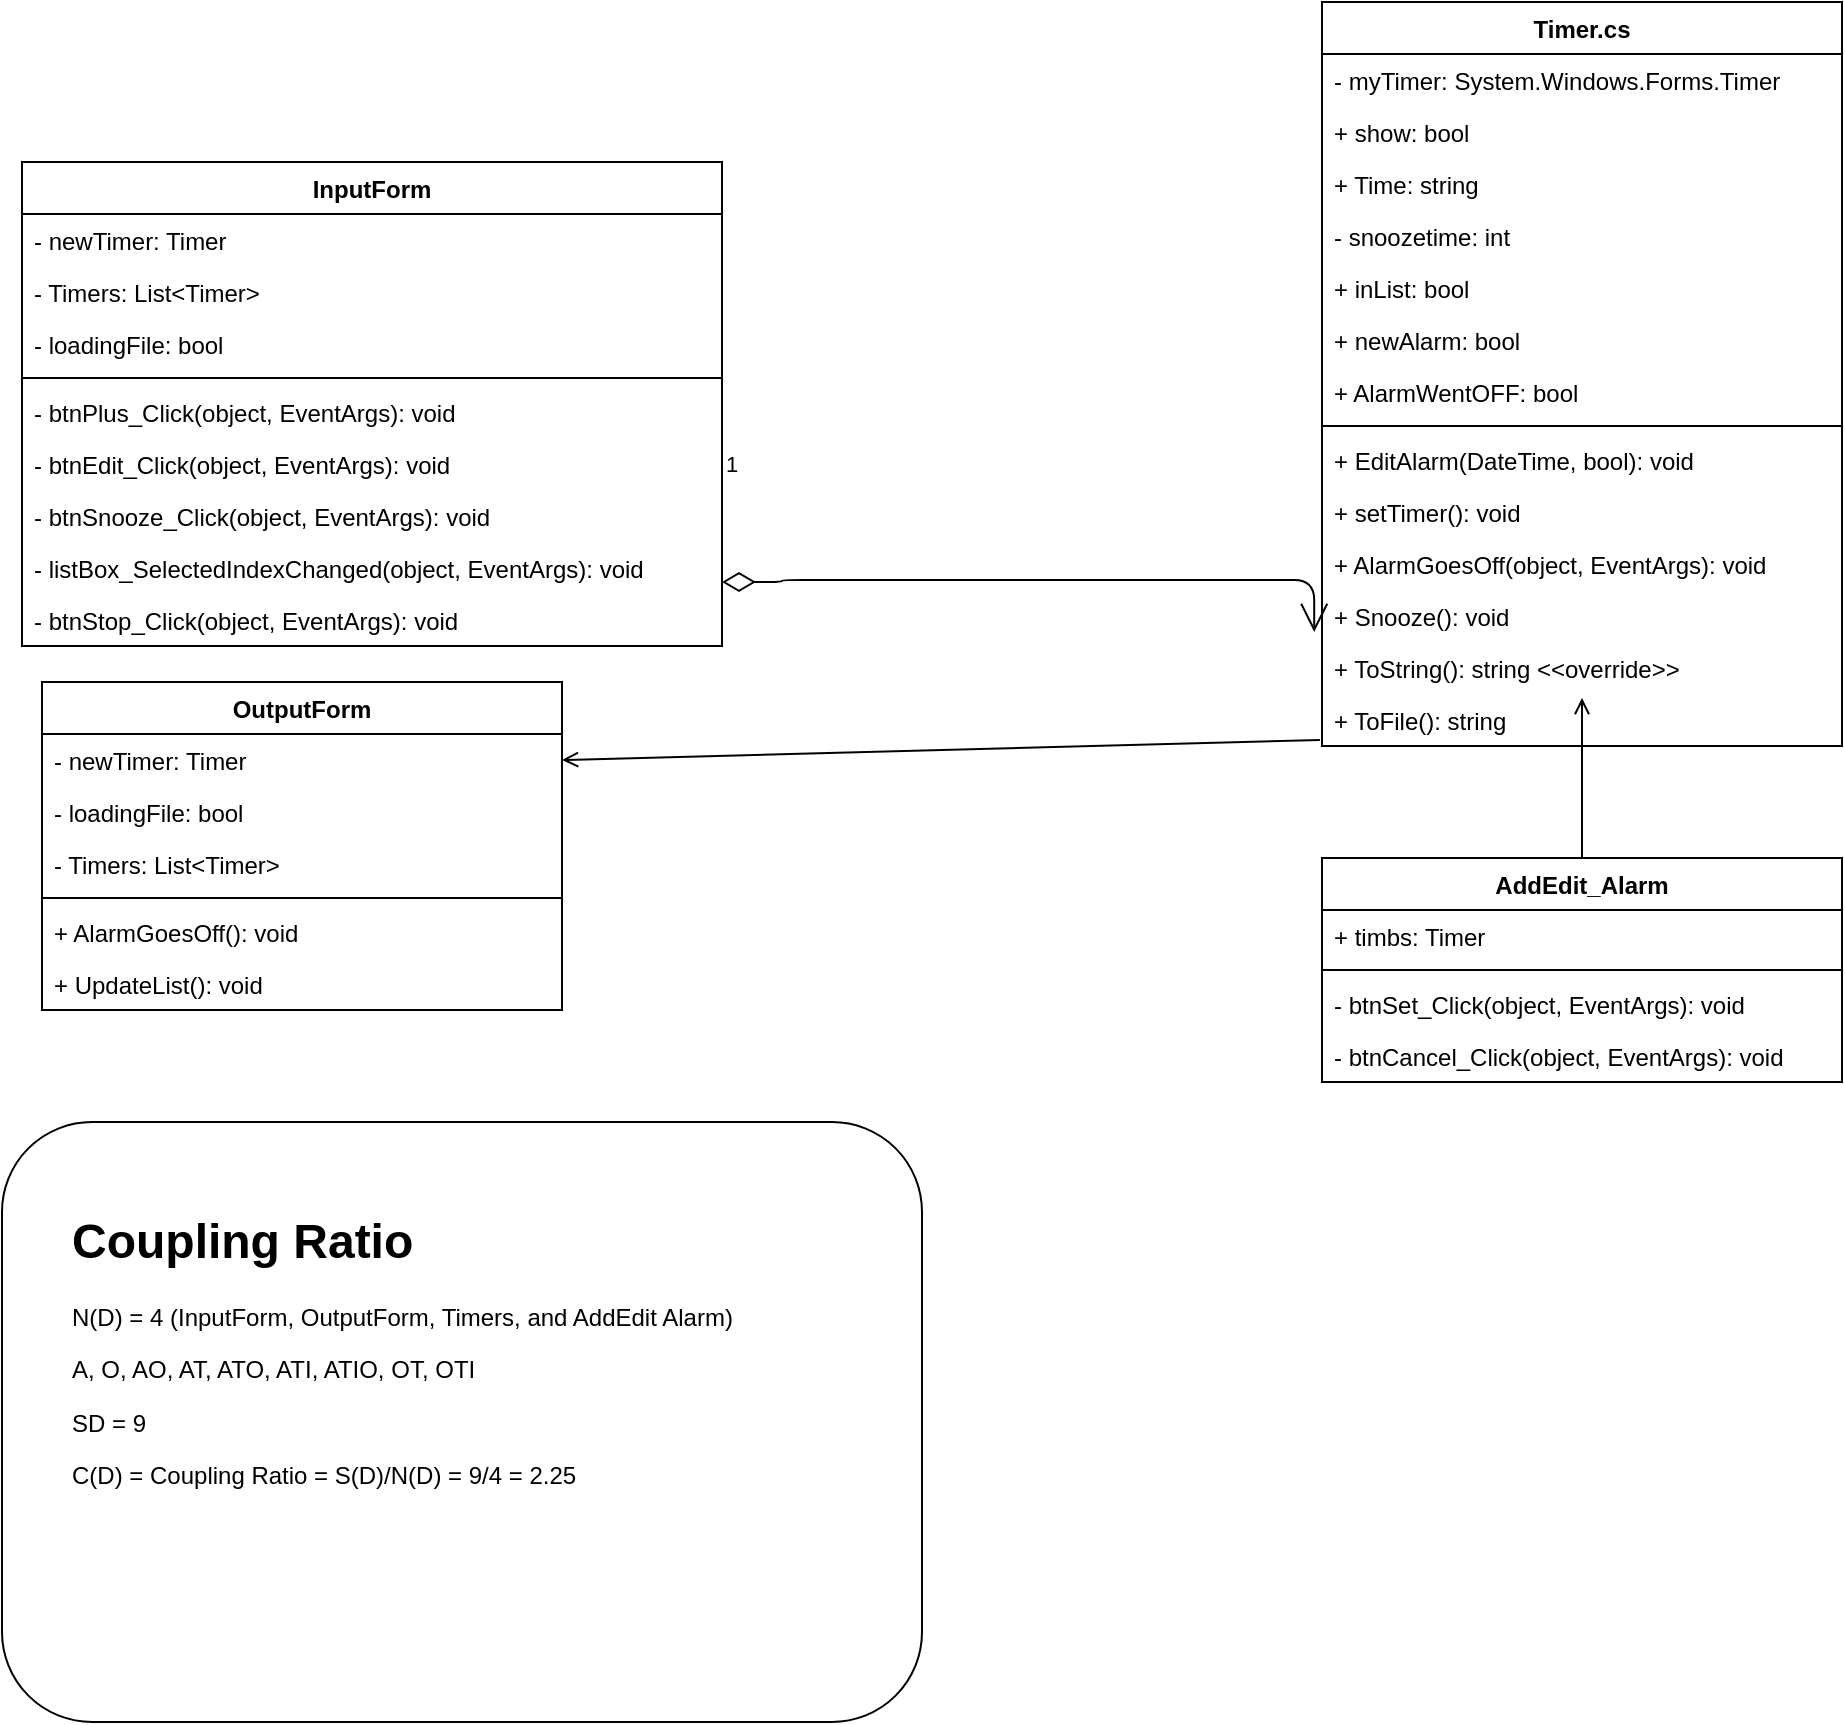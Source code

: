<mxfile version="14.4.3" type="github" pages="2">
  <diagram id="q7pmUytelCXqH03sVGLO" name="Alarm501-CD-P1">
    <mxGraphModel dx="1422" dy="762" grid="1" gridSize="10" guides="1" tooltips="1" connect="1" arrows="1" fold="1" page="1" pageScale="1" pageWidth="850" pageHeight="1100" math="0" shadow="0">
      <root>
        <mxCell id="0" />
        <mxCell id="1" parent="0" />
        <mxCell id="dnACFB4frC-Y1pfGrbBy-49" value="" style="rounded=1;whiteSpace=wrap;html=1;" parent="1" vertex="1">
          <mxGeometry x="50" y="590" width="460" height="300" as="geometry" />
        </mxCell>
        <mxCell id="dnACFB4frC-Y1pfGrbBy-48" value="&lt;p style=&quot;line-height: 60%&quot;&gt;&lt;/p&gt;&lt;h1&gt;Coupling Ratio&lt;/h1&gt;&lt;p&gt;N(D) = 4 (InputForm, OutputForm, Timers, and AddEdit Alarm)&lt;/p&gt;&lt;p&gt;A, O, AO, AT, ATO, ATI, ATIO, OT, OTI&lt;/p&gt;&lt;p&gt;SD = 9&lt;/p&gt;&lt;p&gt;C(D) =&amp;nbsp;&lt;span&gt;Coupling Ratio = S(D)/N(D) = 9/4 = 2.25&lt;/span&gt;&lt;/p&gt;&lt;br&gt;&lt;p&gt;&lt;/p&gt;" style="text;html=1;strokeColor=none;fillColor=none;spacing=5;spacingTop=-20;whiteSpace=wrap;overflow=hidden;rounded=0;" parent="1" vertex="1">
          <mxGeometry x="80" y="630" width="410" height="240" as="geometry" />
        </mxCell>
        <mxCell id="7ZqNy2PUu_foSOqfSfQ1-40" value="InputForm" style="swimlane;fontStyle=1;align=center;verticalAlign=top;childLayout=stackLayout;horizontal=1;startSize=26;horizontalStack=0;resizeParent=1;resizeParentMax=0;resizeLast=0;collapsible=1;marginBottom=0;" parent="1" vertex="1">
          <mxGeometry x="60" y="110" width="350" height="242" as="geometry" />
        </mxCell>
        <mxCell id="7ZqNy2PUu_foSOqfSfQ1-41" value="- newTimer: Timer" style="text;strokeColor=none;fillColor=none;align=left;verticalAlign=top;spacingLeft=4;spacingRight=4;overflow=hidden;rotatable=0;points=[[0,0.5],[1,0.5]];portConstraint=eastwest;" parent="7ZqNy2PUu_foSOqfSfQ1-40" vertex="1">
          <mxGeometry y="26" width="350" height="26" as="geometry" />
        </mxCell>
        <mxCell id="7ZqNy2PUu_foSOqfSfQ1-42" value="- Timers: List&lt;Timer&gt;" style="text;strokeColor=none;fillColor=none;align=left;verticalAlign=top;spacingLeft=4;spacingRight=4;overflow=hidden;rotatable=0;points=[[0,0.5],[1,0.5]];portConstraint=eastwest;" parent="7ZqNy2PUu_foSOqfSfQ1-40" vertex="1">
          <mxGeometry y="52" width="350" height="26" as="geometry" />
        </mxCell>
        <mxCell id="7ZqNy2PUu_foSOqfSfQ1-43" value="- loadingFile: bool" style="text;strokeColor=none;fillColor=none;align=left;verticalAlign=top;spacingLeft=4;spacingRight=4;overflow=hidden;rotatable=0;points=[[0,0.5],[1,0.5]];portConstraint=eastwest;" parent="7ZqNy2PUu_foSOqfSfQ1-40" vertex="1">
          <mxGeometry y="78" width="350" height="26" as="geometry" />
        </mxCell>
        <mxCell id="7ZqNy2PUu_foSOqfSfQ1-44" value="" style="line;strokeWidth=1;fillColor=none;align=left;verticalAlign=middle;spacingTop=-1;spacingLeft=3;spacingRight=3;rotatable=0;labelPosition=right;points=[];portConstraint=eastwest;" parent="7ZqNy2PUu_foSOqfSfQ1-40" vertex="1">
          <mxGeometry y="104" width="350" height="8" as="geometry" />
        </mxCell>
        <mxCell id="-EMG81t2kzRtzUuiht2H-1" value="- btnPlus_Click(object, EventArgs): void" style="text;strokeColor=none;fillColor=none;align=left;verticalAlign=top;spacingLeft=4;spacingRight=4;overflow=hidden;rotatable=0;points=[[0,0.5],[1,0.5]];portConstraint=eastwest;" vertex="1" parent="7ZqNy2PUu_foSOqfSfQ1-40">
          <mxGeometry y="112" width="350" height="26" as="geometry" />
        </mxCell>
        <mxCell id="-EMG81t2kzRtzUuiht2H-2" value="- btnEdit_Click(object, EventArgs): void" style="text;strokeColor=none;fillColor=none;align=left;verticalAlign=top;spacingLeft=4;spacingRight=4;overflow=hidden;rotatable=0;points=[[0,0.5],[1,0.5]];portConstraint=eastwest;" vertex="1" parent="7ZqNy2PUu_foSOqfSfQ1-40">
          <mxGeometry y="138" width="350" height="26" as="geometry" />
        </mxCell>
        <mxCell id="-EMG81t2kzRtzUuiht2H-3" value="- btnSnooze_Click(object, EventArgs): void" style="text;strokeColor=none;fillColor=none;align=left;verticalAlign=top;spacingLeft=4;spacingRight=4;overflow=hidden;rotatable=0;points=[[0,0.5],[1,0.5]];portConstraint=eastwest;" vertex="1" parent="7ZqNy2PUu_foSOqfSfQ1-40">
          <mxGeometry y="164" width="350" height="26" as="geometry" />
        </mxCell>
        <mxCell id="-EMG81t2kzRtzUuiht2H-5" value="- listBox_SelectedIndexChanged(object, EventArgs): void" style="text;strokeColor=none;fillColor=none;align=left;verticalAlign=top;spacingLeft=4;spacingRight=4;overflow=hidden;rotatable=0;points=[[0,0.5],[1,0.5]];portConstraint=eastwest;" vertex="1" parent="7ZqNy2PUu_foSOqfSfQ1-40">
          <mxGeometry y="190" width="350" height="26" as="geometry" />
        </mxCell>
        <mxCell id="-EMG81t2kzRtzUuiht2H-4" value="- btnStop_Click(object, EventArgs): void" style="text;strokeColor=none;fillColor=none;align=left;verticalAlign=top;spacingLeft=4;spacingRight=4;overflow=hidden;rotatable=0;points=[[0,0.5],[1,0.5]];portConstraint=eastwest;" vertex="1" parent="7ZqNy2PUu_foSOqfSfQ1-40">
          <mxGeometry y="216" width="350" height="26" as="geometry" />
        </mxCell>
        <mxCell id="7ZqNy2PUu_foSOqfSfQ1-50" value="OutputForm" style="swimlane;fontStyle=1;align=center;verticalAlign=top;childLayout=stackLayout;horizontal=1;startSize=26;horizontalStack=0;resizeParent=1;resizeParentMax=0;resizeLast=0;collapsible=1;marginBottom=0;" parent="1" vertex="1">
          <mxGeometry x="70" y="370" width="260" height="164" as="geometry" />
        </mxCell>
        <mxCell id="7ZqNy2PUu_foSOqfSfQ1-51" value="- newTimer: Timer" style="text;strokeColor=none;fillColor=none;align=left;verticalAlign=top;spacingLeft=4;spacingRight=4;overflow=hidden;rotatable=0;points=[[0,0.5],[1,0.5]];portConstraint=eastwest;" parent="7ZqNy2PUu_foSOqfSfQ1-50" vertex="1">
          <mxGeometry y="26" width="260" height="26" as="geometry" />
        </mxCell>
        <mxCell id="7ZqNy2PUu_foSOqfSfQ1-52" value="- loadingFile: bool" style="text;strokeColor=none;fillColor=none;align=left;verticalAlign=top;spacingLeft=4;spacingRight=4;overflow=hidden;rotatable=0;points=[[0,0.5],[1,0.5]];portConstraint=eastwest;" parent="7ZqNy2PUu_foSOqfSfQ1-50" vertex="1">
          <mxGeometry y="52" width="260" height="26" as="geometry" />
        </mxCell>
        <mxCell id="7ZqNy2PUu_foSOqfSfQ1-53" value="- Timers: List&lt;Timer&gt;" style="text;strokeColor=none;fillColor=none;align=left;verticalAlign=top;spacingLeft=4;spacingRight=4;overflow=hidden;rotatable=0;points=[[0,0.5],[1,0.5]];portConstraint=eastwest;" parent="7ZqNy2PUu_foSOqfSfQ1-50" vertex="1">
          <mxGeometry y="78" width="260" height="26" as="geometry" />
        </mxCell>
        <mxCell id="7ZqNy2PUu_foSOqfSfQ1-54" value="" style="line;strokeWidth=1;fillColor=none;align=left;verticalAlign=middle;spacingTop=-1;spacingLeft=3;spacingRight=3;rotatable=0;labelPosition=right;points=[];portConstraint=eastwest;" parent="7ZqNy2PUu_foSOqfSfQ1-50" vertex="1">
          <mxGeometry y="104" width="260" height="8" as="geometry" />
        </mxCell>
        <mxCell id="7ZqNy2PUu_foSOqfSfQ1-55" value="+ AlarmGoesOff(): void" style="text;strokeColor=none;fillColor=none;align=left;verticalAlign=top;spacingLeft=4;spacingRight=4;overflow=hidden;rotatable=0;points=[[0,0.5],[1,0.5]];portConstraint=eastwest;" parent="7ZqNy2PUu_foSOqfSfQ1-50" vertex="1">
          <mxGeometry y="112" width="260" height="26" as="geometry" />
        </mxCell>
        <mxCell id="7ZqNy2PUu_foSOqfSfQ1-56" value="+ UpdateList(): void" style="text;strokeColor=none;fillColor=none;align=left;verticalAlign=top;spacingLeft=4;spacingRight=4;overflow=hidden;rotatable=0;points=[[0,0.5],[1,0.5]];portConstraint=eastwest;" parent="7ZqNy2PUu_foSOqfSfQ1-50" vertex="1">
          <mxGeometry y="138" width="260" height="26" as="geometry" />
        </mxCell>
        <mxCell id="7ZqNy2PUu_foSOqfSfQ1-57" value="Timer.cs" style="swimlane;fontStyle=1;align=center;verticalAlign=top;childLayout=stackLayout;horizontal=1;startSize=26;horizontalStack=0;resizeParent=1;resizeParentMax=0;resizeLast=0;collapsible=1;marginBottom=0;" parent="1" vertex="1">
          <mxGeometry x="710" y="30" width="260" height="372" as="geometry" />
        </mxCell>
        <mxCell id="6CIU3F4FORkX96ukh2Mn-1" value="- myTimer: System.Windows.Forms.Timer" style="text;strokeColor=none;fillColor=none;align=left;verticalAlign=top;spacingLeft=4;spacingRight=4;overflow=hidden;rotatable=0;points=[[0,0.5],[1,0.5]];portConstraint=eastwest;" vertex="1" parent="7ZqNy2PUu_foSOqfSfQ1-57">
          <mxGeometry y="26" width="260" height="26" as="geometry" />
        </mxCell>
        <mxCell id="7ZqNy2PUu_foSOqfSfQ1-58" value="+ show: bool" style="text;strokeColor=none;fillColor=none;align=left;verticalAlign=top;spacingLeft=4;spacingRight=4;overflow=hidden;rotatable=0;points=[[0,0.5],[1,0.5]];portConstraint=eastwest;" parent="7ZqNy2PUu_foSOqfSfQ1-57" vertex="1">
          <mxGeometry y="52" width="260" height="26" as="geometry" />
        </mxCell>
        <mxCell id="7ZqNy2PUu_foSOqfSfQ1-59" value="+ Time: string" style="text;strokeColor=none;fillColor=none;align=left;verticalAlign=top;spacingLeft=4;spacingRight=4;overflow=hidden;rotatable=0;points=[[0,0.5],[1,0.5]];portConstraint=eastwest;" parent="7ZqNy2PUu_foSOqfSfQ1-57" vertex="1">
          <mxGeometry y="78" width="260" height="26" as="geometry" />
        </mxCell>
        <mxCell id="7ZqNy2PUu_foSOqfSfQ1-60" value="- snoozetime: int" style="text;strokeColor=none;fillColor=none;align=left;verticalAlign=top;spacingLeft=4;spacingRight=4;overflow=hidden;rotatable=0;points=[[0,0.5],[1,0.5]];portConstraint=eastwest;" parent="7ZqNy2PUu_foSOqfSfQ1-57" vertex="1">
          <mxGeometry y="104" width="260" height="26" as="geometry" />
        </mxCell>
        <mxCell id="7ZqNy2PUu_foSOqfSfQ1-61" value="+ inList: bool" style="text;strokeColor=none;fillColor=none;align=left;verticalAlign=top;spacingLeft=4;spacingRight=4;overflow=hidden;rotatable=0;points=[[0,0.5],[1,0.5]];portConstraint=eastwest;" parent="7ZqNy2PUu_foSOqfSfQ1-57" vertex="1">
          <mxGeometry y="130" width="260" height="26" as="geometry" />
        </mxCell>
        <mxCell id="7ZqNy2PUu_foSOqfSfQ1-62" value="+ newAlarm: bool" style="text;strokeColor=none;fillColor=none;align=left;verticalAlign=top;spacingLeft=4;spacingRight=4;overflow=hidden;rotatable=0;points=[[0,0.5],[1,0.5]];portConstraint=eastwest;" parent="7ZqNy2PUu_foSOqfSfQ1-57" vertex="1">
          <mxGeometry y="156" width="260" height="26" as="geometry" />
        </mxCell>
        <mxCell id="7ZqNy2PUu_foSOqfSfQ1-63" value="+ AlarmWentOFF: bool" style="text;strokeColor=none;fillColor=none;align=left;verticalAlign=top;spacingLeft=4;spacingRight=4;overflow=hidden;rotatable=0;points=[[0,0.5],[1,0.5]];portConstraint=eastwest;" parent="7ZqNy2PUu_foSOqfSfQ1-57" vertex="1">
          <mxGeometry y="182" width="260" height="26" as="geometry" />
        </mxCell>
        <mxCell id="7ZqNy2PUu_foSOqfSfQ1-64" value="" style="line;strokeWidth=1;fillColor=none;align=left;verticalAlign=middle;spacingTop=-1;spacingLeft=3;spacingRight=3;rotatable=0;labelPosition=right;points=[];portConstraint=eastwest;" parent="7ZqNy2PUu_foSOqfSfQ1-57" vertex="1">
          <mxGeometry y="208" width="260" height="8" as="geometry" />
        </mxCell>
        <mxCell id="7ZqNy2PUu_foSOqfSfQ1-65" value="+ EditAlarm(DateTime, bool): void" style="text;strokeColor=none;fillColor=none;align=left;verticalAlign=top;spacingLeft=4;spacingRight=4;overflow=hidden;rotatable=0;points=[[0,0.5],[1,0.5]];portConstraint=eastwest;" parent="7ZqNy2PUu_foSOqfSfQ1-57" vertex="1">
          <mxGeometry y="216" width="260" height="26" as="geometry" />
        </mxCell>
        <mxCell id="7ZqNy2PUu_foSOqfSfQ1-66" value="+ setTimer(): void" style="text;strokeColor=none;fillColor=none;align=left;verticalAlign=top;spacingLeft=4;spacingRight=4;overflow=hidden;rotatable=0;points=[[0,0.5],[1,0.5]];portConstraint=eastwest;" parent="7ZqNy2PUu_foSOqfSfQ1-57" vertex="1">
          <mxGeometry y="242" width="260" height="26" as="geometry" />
        </mxCell>
        <mxCell id="7ZqNy2PUu_foSOqfSfQ1-67" value="+ AlarmGoesOff(object, EventArgs): void" style="text;strokeColor=none;fillColor=none;align=left;verticalAlign=top;spacingLeft=4;spacingRight=4;overflow=hidden;rotatable=0;points=[[0,0.5],[1,0.5]];portConstraint=eastwest;" parent="7ZqNy2PUu_foSOqfSfQ1-57" vertex="1">
          <mxGeometry y="268" width="260" height="26" as="geometry" />
        </mxCell>
        <mxCell id="7ZqNy2PUu_foSOqfSfQ1-68" value="+ Snooze(): void" style="text;strokeColor=none;fillColor=none;align=left;verticalAlign=top;spacingLeft=4;spacingRight=4;overflow=hidden;rotatable=0;points=[[0,0.5],[1,0.5]];portConstraint=eastwest;" parent="7ZqNy2PUu_foSOqfSfQ1-57" vertex="1">
          <mxGeometry y="294" width="260" height="26" as="geometry" />
        </mxCell>
        <mxCell id="7ZqNy2PUu_foSOqfSfQ1-69" value="+ ToString(): string &lt;&lt;override&gt;&gt;" style="text;strokeColor=none;fillColor=none;align=left;verticalAlign=top;spacingLeft=4;spacingRight=4;overflow=hidden;rotatable=0;points=[[0,0.5],[1,0.5]];portConstraint=eastwest;" parent="7ZqNy2PUu_foSOqfSfQ1-57" vertex="1">
          <mxGeometry y="320" width="260" height="26" as="geometry" />
        </mxCell>
        <mxCell id="7ZqNy2PUu_foSOqfSfQ1-70" value="+ ToFile(): string" style="text;strokeColor=none;fillColor=none;align=left;verticalAlign=top;spacingLeft=4;spacingRight=4;overflow=hidden;rotatable=0;points=[[0,0.5],[1,0.5]];portConstraint=eastwest;" parent="7ZqNy2PUu_foSOqfSfQ1-57" vertex="1">
          <mxGeometry y="346" width="260" height="26" as="geometry" />
        </mxCell>
        <mxCell id="7ZqNy2PUu_foSOqfSfQ1-71" value="AddEdit_Alarm" style="swimlane;fontStyle=1;align=center;verticalAlign=top;childLayout=stackLayout;horizontal=1;startSize=26;horizontalStack=0;resizeParent=1;resizeParentMax=0;resizeLast=0;collapsible=1;marginBottom=0;" parent="1" vertex="1">
          <mxGeometry x="710" y="458" width="260" height="112" as="geometry" />
        </mxCell>
        <mxCell id="7ZqNy2PUu_foSOqfSfQ1-72" value="+ timbs: Timer" style="text;strokeColor=none;fillColor=none;align=left;verticalAlign=top;spacingLeft=4;spacingRight=4;overflow=hidden;rotatable=0;points=[[0,0.5],[1,0.5]];portConstraint=eastwest;" parent="7ZqNy2PUu_foSOqfSfQ1-71" vertex="1">
          <mxGeometry y="26" width="260" height="26" as="geometry" />
        </mxCell>
        <mxCell id="7ZqNy2PUu_foSOqfSfQ1-73" value="" style="line;strokeWidth=1;fillColor=none;align=left;verticalAlign=middle;spacingTop=-1;spacingLeft=3;spacingRight=3;rotatable=0;labelPosition=right;points=[];portConstraint=eastwest;" parent="7ZqNy2PUu_foSOqfSfQ1-71" vertex="1">
          <mxGeometry y="52" width="260" height="8" as="geometry" />
        </mxCell>
        <mxCell id="7ZqNy2PUu_foSOqfSfQ1-74" value="- btnSet_Click(object, EventArgs): void" style="text;strokeColor=none;fillColor=none;align=left;verticalAlign=top;spacingLeft=4;spacingRight=4;overflow=hidden;rotatable=0;points=[[0,0.5],[1,0.5]];portConstraint=eastwest;" parent="7ZqNy2PUu_foSOqfSfQ1-71" vertex="1">
          <mxGeometry y="60" width="260" height="26" as="geometry" />
        </mxCell>
        <mxCell id="7ZqNy2PUu_foSOqfSfQ1-75" value="- btnCancel_Click(object, EventArgs): void" style="text;strokeColor=none;fillColor=none;align=left;verticalAlign=top;spacingLeft=4;spacingRight=4;overflow=hidden;rotatable=0;points=[[0,0.5],[1,0.5]];portConstraint=eastwest;" parent="7ZqNy2PUu_foSOqfSfQ1-71" vertex="1">
          <mxGeometry y="86" width="260" height="26" as="geometry" />
        </mxCell>
        <mxCell id="7ZqNy2PUu_foSOqfSfQ1-76" value="&lt;br&gt;" style="html=1;verticalAlign=bottom;endArrow=open;endFill=0;exitX=0.5;exitY=0;exitDx=0;exitDy=0;" parent="1" source="7ZqNy2PUu_foSOqfSfQ1-71" edge="1">
          <mxGeometry x="0.2" y="-10" width="80" relative="1" as="geometry">
            <mxPoint x="1060" y="500" as="sourcePoint" />
            <mxPoint x="840" y="378" as="targetPoint" />
            <mxPoint as="offset" />
          </mxGeometry>
        </mxCell>
        <mxCell id="7ZqNy2PUu_foSOqfSfQ1-77" value="&lt;br&gt;" style="html=1;verticalAlign=bottom;endArrow=none;endFill=0;entryX=-0.004;entryY=0.885;entryDx=0;entryDy=0;entryPerimeter=0;exitX=1;exitY=0.5;exitDx=0;exitDy=0;startArrow=open;startFill=0;" parent="1" source="7ZqNy2PUu_foSOqfSfQ1-51" target="7ZqNy2PUu_foSOqfSfQ1-70" edge="1">
          <mxGeometry x="0.2" y="-10" width="80" relative="1" as="geometry">
            <mxPoint x="490" y="233" as="sourcePoint" />
            <mxPoint x="530" y="150" as="targetPoint" />
            <mxPoint as="offset" />
            <Array as="points" />
          </mxGeometry>
        </mxCell>
        <mxCell id="7ZqNy2PUu_foSOqfSfQ1-78" value="1" style="endArrow=open;html=1;endSize=12;startArrow=diamondThin;startSize=14;startFill=0;edgeStyle=orthogonalEdgeStyle;align=left;verticalAlign=bottom;entryX=-0.015;entryY=0.808;entryDx=0;entryDy=0;entryPerimeter=0;" parent="1" target="7ZqNy2PUu_foSOqfSfQ1-68" edge="1">
          <mxGeometry x="-1" y="50" relative="1" as="geometry">
            <mxPoint x="410" y="320" as="sourcePoint" />
            <mxPoint x="670" y="320" as="targetPoint" />
            <Array as="points">
              <mxPoint x="440" y="320" />
              <mxPoint x="440" y="319" />
            </Array>
            <mxPoint as="offset" />
          </mxGeometry>
        </mxCell>
      </root>
    </mxGraphModel>
  </diagram>
  <diagram id="I2vstWl_AC3JcibqqzYz" name="Alarm501-CD-P2">
    <mxGraphModel dx="2031" dy="1089" grid="1" gridSize="10" guides="1" tooltips="1" connect="1" arrows="1" fold="1" page="1" pageScale="1" pageWidth="850" pageHeight="1100" math="0" shadow="0">
      <root>
        <mxCell id="nox-hN8bmY3Rbv4VR7ri-0" />
        <mxCell id="nox-hN8bmY3Rbv4VR7ri-1" parent="nox-hN8bmY3Rbv4VR7ri-0" />
        <mxCell id="nox-hN8bmY3Rbv4VR7ri-3" value="InputForm" style="swimlane;fontStyle=1;align=center;verticalAlign=top;childLayout=stackLayout;horizontal=1;startSize=26;horizontalStack=0;resizeParent=1;resizeParentMax=0;resizeLast=0;collapsible=1;marginBottom=0;" parent="nox-hN8bmY3Rbv4VR7ri-1" vertex="1">
          <mxGeometry x="140" y="30" width="350" height="190" as="geometry" />
        </mxCell>
        <mxCell id="nox-hN8bmY3Rbv4VR7ri-4" value="-inputs: InputHandler" style="text;strokeColor=none;fillColor=none;align=left;verticalAlign=top;spacingLeft=4;spacingRight=4;overflow=hidden;rotatable=0;points=[[0,0.5],[1,0.5]];portConstraint=eastwest;" parent="nox-hN8bmY3Rbv4VR7ri-3" vertex="1">
          <mxGeometry y="26" width="350" height="26" as="geometry" />
        </mxCell>
        <mxCell id="nox-hN8bmY3Rbv4VR7ri-5" value="" style="line;strokeWidth=1;fillColor=none;align=left;verticalAlign=middle;spacingTop=-1;spacingLeft=3;spacingRight=3;rotatable=0;labelPosition=right;points=[];portConstraint=eastwest;" parent="nox-hN8bmY3Rbv4VR7ri-3" vertex="1">
          <mxGeometry y="52" width="350" height="8" as="geometry" />
        </mxCell>
        <mxCell id="nox-hN8bmY3Rbv4VR7ri-6" value="- btnPlus_Click(object, EventArgs): void" style="text;strokeColor=none;fillColor=none;align=left;verticalAlign=top;spacingLeft=4;spacingRight=4;overflow=hidden;rotatable=0;points=[[0,0.5],[1,0.5]];portConstraint=eastwest;" parent="nox-hN8bmY3Rbv4VR7ri-3" vertex="1">
          <mxGeometry y="60" width="350" height="26" as="geometry" />
        </mxCell>
        <mxCell id="nox-hN8bmY3Rbv4VR7ri-11" value="- btnEdit_Click(object, EventArgs): void" style="text;strokeColor=none;fillColor=none;align=left;verticalAlign=top;spacingLeft=4;spacingRight=4;overflow=hidden;rotatable=0;points=[[0,0.5],[1,0.5]];portConstraint=eastwest;" parent="nox-hN8bmY3Rbv4VR7ri-3" vertex="1">
          <mxGeometry y="86" width="350" height="26" as="geometry" />
        </mxCell>
        <mxCell id="nox-hN8bmY3Rbv4VR7ri-12" value="- btnSnooze_Click(object, EventArgs): void" style="text;strokeColor=none;fillColor=none;align=left;verticalAlign=top;spacingLeft=4;spacingRight=4;overflow=hidden;rotatable=0;points=[[0,0.5],[1,0.5]];portConstraint=eastwest;" parent="nox-hN8bmY3Rbv4VR7ri-3" vertex="1">
          <mxGeometry y="112" width="350" height="26" as="geometry" />
        </mxCell>
        <mxCell id="nox-hN8bmY3Rbv4VR7ri-21" value="- btnStop_Click(object, EventArgs): void" style="text;strokeColor=none;fillColor=none;align=left;verticalAlign=top;spacingLeft=4;spacingRight=4;overflow=hidden;rotatable=0;points=[[0,0.5],[1,0.5]];portConstraint=eastwest;" parent="nox-hN8bmY3Rbv4VR7ri-3" vertex="1">
          <mxGeometry y="138" width="350" height="26" as="geometry" />
        </mxCell>
        <mxCell id="nox-hN8bmY3Rbv4VR7ri-19" value="- listBox_SelectedIndexChanged(object, EventArgs): void" style="text;strokeColor=none;fillColor=none;align=left;verticalAlign=top;spacingLeft=4;spacingRight=4;overflow=hidden;rotatable=0;points=[[0,0.5],[1,0.5]];portConstraint=eastwest;" parent="nox-hN8bmY3Rbv4VR7ri-3" vertex="1">
          <mxGeometry y="164" width="350" height="26" as="geometry" />
        </mxCell>
        <mxCell id="nox-hN8bmY3Rbv4VR7ri-7" value="OutputForm" style="swimlane;fontStyle=1;align=center;verticalAlign=top;childLayout=stackLayout;horizontal=1;startSize=26;horizontalStack=0;resizeParent=1;resizeParentMax=0;resizeLast=0;collapsible=1;marginBottom=0;" parent="nox-hN8bmY3Rbv4VR7ri-1" vertex="1">
          <mxGeometry x="230" y="310" width="260" height="104" as="geometry" />
        </mxCell>
        <mxCell id="q1ldWARwiYwgmRs2-cPs-0" value="+ updateLables(string, string): void" style="text;strokeColor=none;fillColor=none;align=left;verticalAlign=top;spacingLeft=4;spacingRight=4;overflow=hidden;rotatable=0;points=[[0,0.5],[1,0.5]];portConstraint=eastwest;" vertex="1" parent="nox-hN8bmY3Rbv4VR7ri-7">
          <mxGeometry y="26" width="260" height="26" as="geometry" />
        </mxCell>
        <mxCell id="nox-hN8bmY3Rbv4VR7ri-10" value="+ AlarmGoesOff(Timer): void" style="text;strokeColor=none;fillColor=none;align=left;verticalAlign=top;spacingLeft=4;spacingRight=4;overflow=hidden;rotatable=0;points=[[0,0.5],[1,0.5]];portConstraint=eastwest;" parent="nox-hN8bmY3Rbv4VR7ri-7" vertex="1">
          <mxGeometry y="52" width="260" height="26" as="geometry" />
        </mxCell>
        <mxCell id="nox-hN8bmY3Rbv4VR7ri-20" value="+ UpdateList(List&lt;Timer&gt;): void" style="text;strokeColor=none;fillColor=none;align=left;verticalAlign=top;spacingLeft=4;spacingRight=4;overflow=hidden;rotatable=0;points=[[0,0.5],[1,0.5]];portConstraint=eastwest;" parent="nox-hN8bmY3Rbv4VR7ri-7" vertex="1">
          <mxGeometry y="78" width="260" height="26" as="geometry" />
        </mxCell>
        <mxCell id="nox-hN8bmY3Rbv4VR7ri-27" value="Timer.cs" style="swimlane;fontStyle=1;align=center;verticalAlign=top;childLayout=stackLayout;horizontal=1;startSize=26;horizontalStack=0;resizeParent=1;resizeParentMax=0;resizeLast=0;collapsible=1;marginBottom=0;" parent="nox-hN8bmY3Rbv4VR7ri-1" vertex="1">
          <mxGeometry x="900" y="230" width="260" height="398" as="geometry" />
        </mxCell>
        <mxCell id="l0YfhWVczvGKxrE8zxez-0" value="- myTimer: System.Windows.Forms.Timer" style="text;strokeColor=none;fillColor=none;align=left;verticalAlign=top;spacingLeft=4;spacingRight=4;overflow=hidden;rotatable=0;points=[[0,0.5],[1,0.5]];portConstraint=eastwest;" vertex="1" parent="nox-hN8bmY3Rbv4VR7ri-27">
          <mxGeometry y="26" width="260" height="26" as="geometry" />
        </mxCell>
        <mxCell id="nox-hN8bmY3Rbv4VR7ri-38" value="+ Time: string" style="text;strokeColor=none;fillColor=none;align=left;verticalAlign=top;spacingLeft=4;spacingRight=4;overflow=hidden;rotatable=0;points=[[0,0.5],[1,0.5]];portConstraint=eastwest;" parent="nox-hN8bmY3Rbv4VR7ri-27" vertex="1">
          <mxGeometry y="52" width="260" height="26" as="geometry" />
        </mxCell>
        <mxCell id="nox-hN8bmY3Rbv4VR7ri-39" value="+ snoozetime: double = 0" style="text;strokeColor=none;fillColor=none;align=left;verticalAlign=top;spacingLeft=4;spacingRight=4;overflow=hidden;rotatable=0;points=[[0,0.5],[1,0.5]];portConstraint=eastwest;" parent="nox-hN8bmY3Rbv4VR7ri-27" vertex="1">
          <mxGeometry y="78" width="260" height="26" as="geometry" />
        </mxCell>
        <mxCell id="nox-hN8bmY3Rbv4VR7ri-28" value="+ music: Songs" style="text;strokeColor=none;fillColor=none;align=left;verticalAlign=top;spacingLeft=4;spacingRight=4;overflow=hidden;rotatable=0;points=[[0,0.5],[1,0.5]];portConstraint=eastwest;" parent="nox-hN8bmY3Rbv4VR7ri-27" vertex="1">
          <mxGeometry y="104" width="260" height="26" as="geometry" />
        </mxCell>
        <mxCell id="nox-hN8bmY3Rbv4VR7ri-44" value="+ inList: bool" style="text;strokeColor=none;fillColor=none;align=left;verticalAlign=top;spacingLeft=4;spacingRight=4;overflow=hidden;rotatable=0;points=[[0,0.5],[1,0.5]];portConstraint=eastwest;" parent="nox-hN8bmY3Rbv4VR7ri-27" vertex="1">
          <mxGeometry y="130" width="260" height="26" as="geometry" />
        </mxCell>
        <mxCell id="nox-hN8bmY3Rbv4VR7ri-43" value="+ update: Update" style="text;strokeColor=none;fillColor=none;align=left;verticalAlign=top;spacingLeft=4;spacingRight=4;overflow=hidden;rotatable=0;points=[[0,0.5],[1,0.5]];portConstraint=eastwest;" parent="nox-hN8bmY3Rbv4VR7ri-27" vertex="1">
          <mxGeometry y="156" width="260" height="26" as="geometry" />
        </mxCell>
        <mxCell id="nox-hN8bmY3Rbv4VR7ri-42" value="+ AWOL: AlarmWentOff" style="text;strokeColor=none;fillColor=none;align=left;verticalAlign=top;spacingLeft=4;spacingRight=4;overflow=hidden;rotatable=0;points=[[0,0.5],[1,0.5]];portConstraint=eastwest;" parent="nox-hN8bmY3Rbv4VR7ri-27" vertex="1">
          <mxGeometry y="182" width="260" height="26" as="geometry" />
        </mxCell>
        <mxCell id="l0YfhWVczvGKxrE8zxez-1" value="+ show: bool = false" style="text;strokeColor=none;fillColor=none;align=left;verticalAlign=top;spacingLeft=4;spacingRight=4;overflow=hidden;rotatable=0;points=[[0,0.5],[1,0.5]];portConstraint=eastwest;" vertex="1" parent="nox-hN8bmY3Rbv4VR7ri-27">
          <mxGeometry y="208" width="260" height="26" as="geometry" />
        </mxCell>
        <mxCell id="nox-hN8bmY3Rbv4VR7ri-29" value="" style="line;strokeWidth=1;fillColor=none;align=left;verticalAlign=middle;spacingTop=-1;spacingLeft=3;spacingRight=3;rotatable=0;labelPosition=right;points=[];portConstraint=eastwest;" parent="nox-hN8bmY3Rbv4VR7ri-27" vertex="1">
          <mxGeometry y="234" width="260" height="8" as="geometry" />
        </mxCell>
        <mxCell id="nox-hN8bmY3Rbv4VR7ri-46" value="+ EditAlarm(DateTime, bool, double, int): void" style="text;strokeColor=none;fillColor=none;align=left;verticalAlign=top;spacingLeft=4;spacingRight=4;overflow=hidden;rotatable=0;points=[[0,0.5],[1,0.5]];portConstraint=eastwest;" parent="nox-hN8bmY3Rbv4VR7ri-27" vertex="1">
          <mxGeometry y="242" width="260" height="26" as="geometry" />
        </mxCell>
        <mxCell id="nox-hN8bmY3Rbv4VR7ri-47" value="- setTimer(): void" style="text;strokeColor=none;fillColor=none;align=left;verticalAlign=top;spacingLeft=4;spacingRight=4;overflow=hidden;rotatable=0;points=[[0,0.5],[1,0.5]];portConstraint=eastwest;" parent="nox-hN8bmY3Rbv4VR7ri-27" vertex="1">
          <mxGeometry y="268" width="260" height="26" as="geometry" />
        </mxCell>
        <mxCell id="nox-hN8bmY3Rbv4VR7ri-45" value="- AlarmGoesOff(object, EventArgs): void" style="text;strokeColor=none;fillColor=none;align=left;verticalAlign=top;spacingLeft=4;spacingRight=4;overflow=hidden;rotatable=0;points=[[0,0.5],[1,0.5]];portConstraint=eastwest;" parent="nox-hN8bmY3Rbv4VR7ri-27" vertex="1">
          <mxGeometry y="294" width="260" height="26" as="geometry" />
        </mxCell>
        <mxCell id="nox-hN8bmY3Rbv4VR7ri-48" value="+ Snooze(): void" style="text;strokeColor=none;fillColor=none;align=left;verticalAlign=top;spacingLeft=4;spacingRight=4;overflow=hidden;rotatable=0;points=[[0,0.5],[1,0.5]];portConstraint=eastwest;" parent="nox-hN8bmY3Rbv4VR7ri-27" vertex="1">
          <mxGeometry y="320" width="260" height="26" as="geometry" />
        </mxCell>
        <mxCell id="nox-hN8bmY3Rbv4VR7ri-30" value="+ ToString(): string &lt;&lt;override&gt;&gt;" style="text;strokeColor=none;fillColor=none;align=left;verticalAlign=top;spacingLeft=4;spacingRight=4;overflow=hidden;rotatable=0;points=[[0,0.5],[1,0.5]];portConstraint=eastwest;" parent="nox-hN8bmY3Rbv4VR7ri-27" vertex="1">
          <mxGeometry y="346" width="260" height="26" as="geometry" />
        </mxCell>
        <mxCell id="nox-hN8bmY3Rbv4VR7ri-49" value="+ ToFile(): string" style="text;strokeColor=none;fillColor=none;align=left;verticalAlign=top;spacingLeft=4;spacingRight=4;overflow=hidden;rotatable=0;points=[[0,0.5],[1,0.5]];portConstraint=eastwest;" parent="nox-hN8bmY3Rbv4VR7ri-27" vertex="1">
          <mxGeometry y="372" width="260" height="26" as="geometry" />
        </mxCell>
        <mxCell id="nox-hN8bmY3Rbv4VR7ri-50" value="AddEdit Alarm&#xa;" style="swimlane;fontStyle=1;align=center;verticalAlign=top;childLayout=stackLayout;horizontal=1;startSize=26;horizontalStack=0;resizeParent=1;resizeParentMax=0;resizeLast=0;collapsible=1;marginBottom=0;" parent="nox-hN8bmY3Rbv4VR7ri-1" vertex="1">
          <mxGeometry x="890" y="831" width="260" height="112" as="geometry" />
        </mxCell>
        <mxCell id="nox-hN8bmY3Rbv4VR7ri-51" value="- ET: EditTimer" style="text;strokeColor=none;fillColor=none;align=left;verticalAlign=top;spacingLeft=4;spacingRight=4;overflow=hidden;rotatable=0;points=[[0,0.5],[1,0.5]];portConstraint=eastwest;" parent="nox-hN8bmY3Rbv4VR7ri-50" vertex="1">
          <mxGeometry y="26" width="260" height="26" as="geometry" />
        </mxCell>
        <mxCell id="nox-hN8bmY3Rbv4VR7ri-52" value="" style="line;strokeWidth=1;fillColor=none;align=left;verticalAlign=middle;spacingTop=-1;spacingLeft=3;spacingRight=3;rotatable=0;labelPosition=right;points=[];portConstraint=eastwest;" parent="nox-hN8bmY3Rbv4VR7ri-50" vertex="1">
          <mxGeometry y="52" width="260" height="8" as="geometry" />
        </mxCell>
        <mxCell id="nox-hN8bmY3Rbv4VR7ri-53" value="- btnSet_Click(object, EventArgs): void" style="text;strokeColor=none;fillColor=none;align=left;verticalAlign=top;spacingLeft=4;spacingRight=4;overflow=hidden;rotatable=0;points=[[0,0.5],[1,0.5]];portConstraint=eastwest;" parent="nox-hN8bmY3Rbv4VR7ri-50" vertex="1">
          <mxGeometry y="60" width="260" height="26" as="geometry" />
        </mxCell>
        <mxCell id="nox-hN8bmY3Rbv4VR7ri-54" value="- btnCancel_Click(object, EventArgs): void" style="text;strokeColor=none;fillColor=none;align=left;verticalAlign=top;spacingLeft=4;spacingRight=4;overflow=hidden;rotatable=0;points=[[0,0.5],[1,0.5]];portConstraint=eastwest;" parent="nox-hN8bmY3Rbv4VR7ri-50" vertex="1">
          <mxGeometry y="86" width="260" height="26" as="geometry" />
        </mxCell>
        <mxCell id="PrrQkkhoF1cejy9WY5lV-0" value="Controller&#xa;" style="swimlane;fontStyle=1;align=center;verticalAlign=top;childLayout=stackLayout;horizontal=1;startSize=26;horizontalStack=0;resizeParent=1;resizeParentMax=0;resizeLast=0;collapsible=1;marginBottom=0;" vertex="1" parent="nox-hN8bmY3Rbv4VR7ri-1">
          <mxGeometry x="50" y="610" width="290" height="320" as="geometry" />
        </mxCell>
        <mxCell id="PrrQkkhoF1cejy9WY5lV-1" value="- newTimer: Timer" style="text;strokeColor=none;fillColor=none;align=left;verticalAlign=top;spacingLeft=4;spacingRight=4;overflow=hidden;rotatable=0;points=[[0,0.5],[1,0.5]];portConstraint=eastwest;" vertex="1" parent="PrrQkkhoF1cejy9WY5lV-0">
          <mxGeometry y="26" width="290" height="26" as="geometry" />
        </mxCell>
        <mxCell id="PrrQkkhoF1cejy9WY5lV-5" value="- Timers: List&lt;Timer&gt;" style="text;strokeColor=none;fillColor=none;align=left;verticalAlign=top;spacingLeft=4;spacingRight=4;overflow=hidden;rotatable=0;points=[[0,0.5],[1,0.5]];portConstraint=eastwest;" vertex="1" parent="PrrQkkhoF1cejy9WY5lV-0">
          <mxGeometry y="52" width="290" height="26" as="geometry" />
        </mxCell>
        <mxCell id="PrrQkkhoF1cejy9WY5lV-7" value="- loadingFile: bool = true" style="text;strokeColor=none;fillColor=none;align=left;verticalAlign=top;spacingLeft=4;spacingRight=4;overflow=hidden;rotatable=0;points=[[0,0.5],[1,0.5]];portConstraint=eastwest;" vertex="1" parent="PrrQkkhoF1cejy9WY5lV-0">
          <mxGeometry y="78" width="290" height="26" as="geometry" />
        </mxCell>
        <mxCell id="PrrQkkhoF1cejy9WY5lV-4" value="+ update: Update" style="text;strokeColor=none;fillColor=none;align=left;verticalAlign=top;spacingLeft=4;spacingRight=4;overflow=hidden;rotatable=0;points=[[0,0.5],[1,0.5]];portConstraint=eastwest;" vertex="1" parent="PrrQkkhoF1cejy9WY5lV-0">
          <mxGeometry y="104" width="290" height="26" as="geometry" />
        </mxCell>
        <mxCell id="PrrQkkhoF1cejy9WY5lV-8" value="+ updatelabels: UpdateScreen" style="text;strokeColor=none;fillColor=none;align=left;verticalAlign=top;spacingLeft=4;spacingRight=4;overflow=hidden;rotatable=0;points=[[0,0.5],[1,0.5]];portConstraint=eastwest;" vertex="1" parent="PrrQkkhoF1cejy9WY5lV-0">
          <mxGeometry y="130" width="290" height="26" as="geometry" />
        </mxCell>
        <mxCell id="PrrQkkhoF1cejy9WY5lV-2" value="" style="line;strokeWidth=1;fillColor=none;align=left;verticalAlign=middle;spacingTop=-1;spacingLeft=3;spacingRight=3;rotatable=0;labelPosition=right;points=[];portConstraint=eastwest;" vertex="1" parent="PrrQkkhoF1cejy9WY5lV-0">
          <mxGeometry y="156" width="290" height="8" as="geometry" />
        </mxCell>
        <mxCell id="PrrQkkhoF1cejy9WY5lV-3" value="+ inputHandler(int):void" style="text;strokeColor=none;fillColor=none;align=left;verticalAlign=top;spacingLeft=4;spacingRight=4;overflow=hidden;rotatable=0;points=[[0,0.5],[1,0.5]];portConstraint=eastwest;" vertex="1" parent="PrrQkkhoF1cejy9WY5lV-0">
          <mxGeometry y="164" width="290" height="26" as="geometry" />
        </mxCell>
        <mxCell id="PrrQkkhoF1cejy9WY5lV-11" value="- AddEdit_Alarm(int):void" style="text;strokeColor=none;fillColor=none;align=left;verticalAlign=top;spacingLeft=4;spacingRight=4;overflow=hidden;rotatable=0;points=[[0,0.5],[1,0.5]];portConstraint=eastwest;" vertex="1" parent="PrrQkkhoF1cejy9WY5lV-0">
          <mxGeometry y="190" width="290" height="26" as="geometry" />
        </mxCell>
        <mxCell id="PrrQkkhoF1cejy9WY5lV-14" value="- Snooze():void" style="text;strokeColor=none;fillColor=none;align=left;verticalAlign=top;spacingLeft=4;spacingRight=4;overflow=hidden;rotatable=0;points=[[0,0.5],[1,0.5]];portConstraint=eastwest;" vertex="1" parent="PrrQkkhoF1cejy9WY5lV-0">
          <mxGeometry y="216" width="290" height="26" as="geometry" />
        </mxCell>
        <mxCell id="PrrQkkhoF1cejy9WY5lV-12" value="- Stop():void" style="text;strokeColor=none;fillColor=none;align=left;verticalAlign=top;spacingLeft=4;spacingRight=4;overflow=hidden;rotatable=0;points=[[0,0.5],[1,0.5]];portConstraint=eastwest;" vertex="1" parent="PrrQkkhoF1cejy9WY5lV-0">
          <mxGeometry y="242" width="290" height="26" as="geometry" />
        </mxCell>
        <mxCell id="PrrQkkhoF1cejy9WY5lV-13" value="+ Update(List&lt;Timer&gt;):void" style="text;strokeColor=none;fillColor=none;align=left;verticalAlign=top;spacingLeft=4;spacingRight=4;overflow=hidden;rotatable=0;points=[[0,0.5],[1,0.5]];portConstraint=eastwest;" vertex="1" parent="PrrQkkhoF1cejy9WY5lV-0">
          <mxGeometry y="268" width="290" height="26" as="geometry" />
        </mxCell>
        <mxCell id="PrrQkkhoF1cejy9WY5lV-15" value="- loadFile():void" style="text;strokeColor=none;fillColor=none;align=left;verticalAlign=top;spacingLeft=4;spacingRight=4;overflow=hidden;rotatable=0;points=[[0,0.5],[1,0.5]];portConstraint=eastwest;" vertex="1" parent="PrrQkkhoF1cejy9WY5lV-0">
          <mxGeometry y="294" width="290" height="26" as="geometry" />
        </mxCell>
        <mxCell id="GSra3j3TNqlvIFMV79If-0" value="«Delegate»&lt;br&gt;&lt;b&gt;UpdateScreen(string, string)&lt;/b&gt;" style="html=1;" vertex="1" parent="nox-hN8bmY3Rbv4VR7ri-1">
          <mxGeometry x="220" y="480" width="230" height="60" as="geometry" />
        </mxCell>
        <mxCell id="GSra3j3TNqlvIFMV79If-5" value="«Delegate»&lt;br&gt;&lt;b&gt;AlarmWentOff(Timer)&lt;/b&gt;" style="html=1;" vertex="1" parent="nox-hN8bmY3Rbv4VR7ri-1">
          <mxGeometry x="620" y="310" width="150" height="50" as="geometry" />
        </mxCell>
        <mxCell id="GSra3j3TNqlvIFMV79If-7" value="«Delegate»&lt;br&gt;&lt;b&gt;Update(List&amp;lt;Timer&amp;gt;)&lt;/b&gt;" style="html=1;" vertex="1" parent="nox-hN8bmY3Rbv4VR7ri-1">
          <mxGeometry x="560" y="470" width="170" height="50" as="geometry" />
        </mxCell>
        <mxCell id="GSra3j3TNqlvIFMV79If-8" value="«Delegate»&lt;br&gt;&lt;b&gt;InputHandler(int)&lt;/b&gt;" style="html=1;" vertex="1" parent="nox-hN8bmY3Rbv4VR7ri-1">
          <mxGeometry x="40" y="380" width="110" height="50" as="geometry" />
        </mxCell>
        <mxCell id="GSra3j3TNqlvIFMV79If-9" value="«Delegate»&lt;br&gt;&lt;b&gt;EditTimer(DateTime, bool, double, int)&lt;/b&gt;" style="html=1;" vertex="1" parent="nox-hN8bmY3Rbv4VR7ri-1">
          <mxGeometry x="895" y="710" width="250" height="70" as="geometry" />
        </mxCell>
        <mxCell id="GSra3j3TNqlvIFMV79If-10" value="«Enum»&#xa;TimerState" style="swimlane;fontStyle=1;childLayout=stackLayout;horizontal=1;startSize=42;fillColor=none;horizontalStack=0;resizeParent=1;resizeParentMax=0;resizeLast=0;collapsible=1;marginBottom=0;fontSize=14;" vertex="1" parent="nox-hN8bmY3Rbv4VR7ri-1">
          <mxGeometry x="630" y="831" width="140" height="146" as="geometry" />
        </mxCell>
        <mxCell id="GSra3j3TNqlvIFMV79If-11" value="Initialized" style="text;strokeColor=none;fillColor=none;align=left;verticalAlign=top;spacingLeft=4;spacingRight=4;overflow=hidden;rotatable=0;points=[[0,0.5],[1,0.5]];portConstraint=eastwest;" vertex="1" parent="GSra3j3TNqlvIFMV79If-10">
          <mxGeometry y="42" width="140" height="26" as="geometry" />
        </mxCell>
        <mxCell id="GSra3j3TNqlvIFMV79If-24" value="" style="html=1;verticalAlign=bottom;endArrow=none;endFill=0;entryX=0;entryY=0.5;entryDx=0;entryDy=0;startArrow=open;startFill=0;" edge="1" parent="GSra3j3TNqlvIFMV79If-10">
          <mxGeometry width="80" relative="1" as="geometry">
            <mxPoint x="141" y="67" as="sourcePoint" />
            <mxPoint x="260.0" y="66.82" as="targetPoint" />
          </mxGeometry>
        </mxCell>
        <mxCell id="GSra3j3TNqlvIFMV79If-12" value="OFF" style="text;strokeColor=none;fillColor=none;align=left;verticalAlign=top;spacingLeft=4;spacingRight=4;overflow=hidden;rotatable=0;points=[[0,0.5],[1,0.5]];portConstraint=eastwest;" vertex="1" parent="GSra3j3TNqlvIFMV79If-10">
          <mxGeometry y="68" width="140" height="26" as="geometry" />
        </mxCell>
        <mxCell id="GSra3j3TNqlvIFMV79If-14" value="ON" style="text;strokeColor=none;fillColor=none;align=left;verticalAlign=top;spacingLeft=4;spacingRight=4;overflow=hidden;rotatable=0;points=[[0,0.5],[1,0.5]];portConstraint=eastwest;" vertex="1" parent="GSra3j3TNqlvIFMV79If-10">
          <mxGeometry y="94" width="140" height="26" as="geometry" />
        </mxCell>
        <mxCell id="GSra3j3TNqlvIFMV79If-13" value="AlarmWentOff" style="text;strokeColor=none;fillColor=none;align=left;verticalAlign=top;spacingLeft=4;spacingRight=4;overflow=hidden;rotatable=0;points=[[0,0.5],[1,0.5]];portConstraint=eastwest;" vertex="1" parent="GSra3j3TNqlvIFMV79If-10">
          <mxGeometry y="120" width="140" height="26" as="geometry" />
        </mxCell>
        <mxCell id="GSra3j3TNqlvIFMV79If-15" value="«Enum»&#xa;Songs" style="swimlane;fontStyle=1;childLayout=stackLayout;horizontal=1;startSize=42;fillColor=none;horizontalStack=0;resizeParent=1;resizeParentMax=0;resizeLast=0;collapsible=1;marginBottom=0;fontSize=14;" vertex="1" parent="nox-hN8bmY3Rbv4VR7ri-1">
          <mxGeometry x="1360" y="750" width="140" height="172" as="geometry" />
        </mxCell>
        <mxCell id="GSra3j3TNqlvIFMV79If-16" value="Radar = 0" style="text;strokeColor=none;fillColor=none;align=left;verticalAlign=top;spacingLeft=4;spacingRight=4;overflow=hidden;rotatable=0;points=[[0,0.5],[1,0.5]];portConstraint=eastwest;" vertex="1" parent="GSra3j3TNqlvIFMV79If-15">
          <mxGeometry y="42" width="140" height="26" as="geometry" />
        </mxCell>
        <mxCell id="GSra3j3TNqlvIFMV79If-17" value="Beacon = 1" style="text;strokeColor=none;fillColor=none;align=left;verticalAlign=top;spacingLeft=4;spacingRight=4;overflow=hidden;rotatable=0;points=[[0,0.5],[1,0.5]];portConstraint=eastwest;" vertex="1" parent="GSra3j3TNqlvIFMV79If-15">
          <mxGeometry y="68" width="140" height="26" as="geometry" />
        </mxCell>
        <mxCell id="GSra3j3TNqlvIFMV79If-18" value="Chimes = 2" style="text;strokeColor=none;fillColor=none;align=left;verticalAlign=top;spacingLeft=4;spacingRight=4;overflow=hidden;rotatable=0;points=[[0,0.5],[1,0.5]];portConstraint=eastwest;" vertex="1" parent="GSra3j3TNqlvIFMV79If-15">
          <mxGeometry y="94" width="140" height="26" as="geometry" />
        </mxCell>
        <mxCell id="GSra3j3TNqlvIFMV79If-20" value="Circuit = 3" style="text;strokeColor=none;fillColor=none;align=left;verticalAlign=top;spacingLeft=4;spacingRight=4;overflow=hidden;rotatable=0;points=[[0,0.5],[1,0.5]];portConstraint=eastwest;" vertex="1" parent="GSra3j3TNqlvIFMV79If-15">
          <mxGeometry y="120" width="140" height="26" as="geometry" />
        </mxCell>
        <mxCell id="GSra3j3TNqlvIFMV79If-19" value="Reflection = 4" style="text;strokeColor=none;fillColor=none;align=left;verticalAlign=top;spacingLeft=4;spacingRight=4;overflow=hidden;rotatable=0;points=[[0,0.5],[1,0.5]];portConstraint=eastwest;" vertex="1" parent="GSra3j3TNqlvIFMV79If-15">
          <mxGeometry y="146" width="140" height="26" as="geometry" />
        </mxCell>
        <mxCell id="GSra3j3TNqlvIFMV79If-21" value="" style="html=1;verticalAlign=bottom;endArrow=open;endFill=0;entryX=0;entryY=0.5;entryDx=0;entryDy=0;" edge="1" parent="nox-hN8bmY3Rbv4VR7ri-1" target="GSra3j3TNqlvIFMV79If-18">
          <mxGeometry width="80" relative="1" as="geometry">
            <mxPoint x="1150" y="857" as="sourcePoint" />
            <mxPoint x="860" y="920" as="targetPoint" />
          </mxGeometry>
        </mxCell>
        <mxCell id="GSra3j3TNqlvIFMV79If-22" value="" style="html=1;verticalAlign=bottom;endArrow=open;endFill=0;entryX=0.5;entryY=0;entryDx=0;entryDy=0;exitX=1;exitY=0.5;exitDx=0;exitDy=0;" edge="1" parent="nox-hN8bmY3Rbv4VR7ri-1" source="l0YfhWVczvGKxrE8zxez-1" target="GSra3j3TNqlvIFMV79If-15">
          <mxGeometry width="80" relative="1" as="geometry">
            <mxPoint x="835.94" y="680.06" as="sourcePoint" />
            <mxPoint x="690" y="679.998" as="targetPoint" />
            <Array as="points" />
          </mxGeometry>
        </mxCell>
        <mxCell id="GSra3j3TNqlvIFMV79If-23" value="" style="html=1;verticalAlign=bottom;endArrow=open;endFill=0;entryX=0;entryY=0.5;entryDx=0;entryDy=0;exitX=1;exitY=0;exitDx=0;exitDy=0;" edge="1" parent="nox-hN8bmY3Rbv4VR7ri-1" source="GSra3j3TNqlvIFMV79If-10">
          <mxGeometry width="80" relative="1" as="geometry">
            <mxPoint x="710.0" y="628" as="sourcePoint" />
            <mxPoint x="920.0" y="628" as="targetPoint" />
          </mxGeometry>
        </mxCell>
        <mxCell id="GSra3j3TNqlvIFMV79If-25" value="" style="html=1;verticalAlign=bottom;endArrow=none;endFill=0;entryX=1;entryY=0.5;entryDx=0;entryDy=0;exitX=0;exitY=0.5;exitDx=0;exitDy=0;startArrow=open;startFill=0;" edge="1" parent="nox-hN8bmY3Rbv4VR7ri-1" source="GSra3j3TNqlvIFMV79If-12" target="PrrQkkhoF1cejy9WY5lV-11">
          <mxGeometry width="80" relative="1" as="geometry">
            <mxPoint x="470.0" y="628" as="sourcePoint" />
            <mxPoint x="680.0" y="628" as="targetPoint" />
          </mxGeometry>
        </mxCell>
        <mxCell id="GSra3j3TNqlvIFMV79If-26" value="" style="html=1;verticalAlign=bottom;endArrow=open;endFill=0;entryX=0;entryY=0.5;entryDx=0;entryDy=0;dashed=1;exitX=1;exitY=0.5;exitDx=0;exitDy=0;" edge="1" parent="nox-hN8bmY3Rbv4VR7ri-1" source="nox-hN8bmY3Rbv4VR7ri-10" target="GSra3j3TNqlvIFMV79If-5">
          <mxGeometry width="80" relative="1" as="geometry">
            <mxPoint x="360.0" y="450" as="sourcePoint" />
            <mxPoint x="570.0" y="450" as="targetPoint" />
          </mxGeometry>
        </mxCell>
        <mxCell id="GSra3j3TNqlvIFMV79If-27" value="" style="html=1;verticalAlign=bottom;endArrow=open;endFill=0;entryX=1;entryY=0.5;entryDx=0;entryDy=0;exitX=0;exitY=0.5;exitDx=0;exitDy=0;" edge="1" parent="nox-hN8bmY3Rbv4VR7ri-1" source="nox-hN8bmY3Rbv4VR7ri-39" target="GSra3j3TNqlvIFMV79If-5">
          <mxGeometry width="80" relative="1" as="geometry">
            <mxPoint x="590.0" y="600" as="sourcePoint" />
            <mxPoint x="800.0" y="600" as="targetPoint" />
          </mxGeometry>
        </mxCell>
        <mxCell id="GSra3j3TNqlvIFMV79If-29" value="" style="html=1;verticalAlign=bottom;endArrow=open;endFill=0;entryX=0.5;entryY=1;entryDx=0;entryDy=0;dashed=1;exitX=0.25;exitY=0;exitDx=0;exitDy=0;" edge="1" parent="nox-hN8bmY3Rbv4VR7ri-1" source="PrrQkkhoF1cejy9WY5lV-0" target="GSra3j3TNqlvIFMV79If-8">
          <mxGeometry width="80" relative="1" as="geometry">
            <mxPoint x="-40" y="568" as="sourcePoint" />
            <mxPoint x="110" y="478" as="targetPoint" />
          </mxGeometry>
        </mxCell>
        <mxCell id="GSra3j3TNqlvIFMV79If-30" value="" style="html=1;verticalAlign=bottom;endArrow=open;endFill=0;exitX=0;exitY=0.5;exitDx=0;exitDy=0;entryX=0.5;entryY=0;entryDx=0;entryDy=0;" edge="1" parent="nox-hN8bmY3Rbv4VR7ri-1" source="nox-hN8bmY3Rbv4VR7ri-12" target="GSra3j3TNqlvIFMV79If-8">
          <mxGeometry width="80" relative="1" as="geometry">
            <mxPoint x="230.0" y="310" as="sourcePoint" />
            <mxPoint x="70" y="324" as="targetPoint" />
            <Array as="points">
              <mxPoint x="95" y="155" />
            </Array>
          </mxGeometry>
        </mxCell>
        <mxCell id="GSra3j3TNqlvIFMV79If-31" value="" style="html=1;verticalAlign=bottom;endArrow=open;endFill=0;entryX=0.5;entryY=0;entryDx=0;entryDy=0;exitX=0.5;exitY=1.158;exitDx=0;exitDy=0;exitPerimeter=0;dashed=1;" edge="1" parent="nox-hN8bmY3Rbv4VR7ri-1" source="nox-hN8bmY3Rbv4VR7ri-20" target="GSra3j3TNqlvIFMV79If-0">
          <mxGeometry width="80" relative="1" as="geometry">
            <mxPoint x="360.0" y="440" as="sourcePoint" />
            <mxPoint x="210.0" y="454" as="targetPoint" />
          </mxGeometry>
        </mxCell>
        <mxCell id="GSra3j3TNqlvIFMV79If-32" value="" style="html=1;verticalAlign=bottom;endArrow=open;endFill=0;entryX=0.5;entryY=1;entryDx=0;entryDy=0;exitX=0.75;exitY=0;exitDx=0;exitDy=0;" edge="1" parent="nox-hN8bmY3Rbv4VR7ri-1" source="PrrQkkhoF1cejy9WY5lV-0" target="GSra3j3TNqlvIFMV79If-0">
          <mxGeometry width="80" relative="1" as="geometry">
            <mxPoint x="600.0" y="656" as="sourcePoint" />
            <mxPoint x="450.0" y="670" as="targetPoint" />
          </mxGeometry>
        </mxCell>
        <mxCell id="GSra3j3TNqlvIFMV79If-33" value="" style="html=1;verticalAlign=bottom;endArrow=open;endFill=0;entryX=0.5;entryY=1;entryDx=0;entryDy=0;exitX=1;exitY=0.5;exitDx=0;exitDy=0;" edge="1" parent="nox-hN8bmY3Rbv4VR7ri-1" source="PrrQkkhoF1cejy9WY5lV-4" target="GSra3j3TNqlvIFMV79If-7">
          <mxGeometry width="80" relative="1" as="geometry">
            <mxPoint x="560.0" y="650" as="sourcePoint" />
            <mxPoint x="410.0" y="664" as="targetPoint" />
          </mxGeometry>
        </mxCell>
        <mxCell id="GSra3j3TNqlvIFMV79If-34" value="" style="html=1;verticalAlign=bottom;endArrow=open;endFill=0;entryX=1;entryY=0.5;entryDx=0;entryDy=0;exitX=0;exitY=0.5;exitDx=0;exitDy=0;" edge="1" parent="nox-hN8bmY3Rbv4VR7ri-1" source="l0YfhWVczvGKxrE8zxez-1">
          <mxGeometry width="80" relative="1" as="geometry">
            <mxPoint x="880.0" y="480" as="sourcePoint" />
            <mxPoint x="730.0" y="494" as="targetPoint" />
          </mxGeometry>
        </mxCell>
        <mxCell id="GSra3j3TNqlvIFMV79If-35" value="" style="html=1;verticalAlign=bottom;endArrow=open;endFill=0;entryX=0.297;entryY=0.986;entryDx=0;entryDy=0;exitX=1;exitY=0.5;exitDx=0;exitDy=0;dashed=1;entryPerimeter=0;" edge="1" parent="nox-hN8bmY3Rbv4VR7ri-1" source="PrrQkkhoF1cejy9WY5lV-7" target="GSra3j3TNqlvIFMV79If-7">
          <mxGeometry width="80" relative="1" as="geometry">
            <mxPoint x="710.0" y="628" as="sourcePoint" />
            <mxPoint x="560.0" y="642" as="targetPoint" />
          </mxGeometry>
        </mxCell>
        <mxCell id="GSra3j3TNqlvIFMV79If-36" value="" style="html=1;verticalAlign=bottom;endArrow=open;endFill=0;entryX=0.5;entryY=0;entryDx=0;entryDy=0;exitX=1;exitY=0.5;exitDx=0;exitDy=0;dashed=1;" edge="1" parent="nox-hN8bmY3Rbv4VR7ri-1" source="nox-hN8bmY3Rbv4VR7ri-20" target="GSra3j3TNqlvIFMV79If-7">
          <mxGeometry width="80" relative="1" as="geometry">
            <mxPoint x="660.0" y="422" as="sourcePoint" />
            <mxPoint x="510.0" y="436" as="targetPoint" />
          </mxGeometry>
        </mxCell>
        <mxCell id="GSra3j3TNqlvIFMV79If-37" value="" style="html=1;verticalAlign=bottom;endArrow=open;endFill=0;entryX=0.5;entryY=1;entryDx=0;entryDy=0;exitX=0.5;exitY=0;exitDx=0;exitDy=0;" edge="1" parent="nox-hN8bmY3Rbv4VR7ri-1" source="nox-hN8bmY3Rbv4VR7ri-50" target="GSra3j3TNqlvIFMV79If-9">
          <mxGeometry width="80" relative="1" as="geometry">
            <mxPoint x="1300.0" y="780" as="sourcePoint" />
            <mxPoint x="1150.0" y="794" as="targetPoint" />
          </mxGeometry>
        </mxCell>
        <mxCell id="GSra3j3TNqlvIFMV79If-38" value="" style="html=1;verticalAlign=bottom;endArrow=open;endFill=0;entryX=0.5;entryY=0;entryDx=0;entryDy=0;exitX=0.462;exitY=1.077;exitDx=0;exitDy=0;exitPerimeter=0;dashed=1;" edge="1" parent="nox-hN8bmY3Rbv4VR7ri-1" source="nox-hN8bmY3Rbv4VR7ri-49" target="GSra3j3TNqlvIFMV79If-9">
          <mxGeometry width="80" relative="1" as="geometry">
            <mxPoint x="1100" y="650" as="sourcePoint" />
            <mxPoint x="1010.0" y="674" as="targetPoint" />
          </mxGeometry>
        </mxCell>
        <mxCell id="33oMMKFv9p3Zzf2h5HVR-0" value="1" style="endArrow=open;html=1;endSize=12;startArrow=diamondThin;startSize=14;startFill=0;edgeStyle=orthogonalEdgeStyle;align=left;verticalAlign=bottom;dashed=1;fontSize=14;entryX=0;entryY=0.5;entryDx=0;entryDy=0;" edge="1" parent="nox-hN8bmY3Rbv4VR7ri-1" target="nox-hN8bmY3Rbv4VR7ri-45">
          <mxGeometry x="-1" y="3" relative="1" as="geometry">
            <mxPoint x="340" y="769.41" as="sourcePoint" />
            <mxPoint x="860" y="540" as="targetPoint" />
            <Array as="points">
              <mxPoint x="780" y="769" />
              <mxPoint x="780" y="537" />
            </Array>
          </mxGeometry>
        </mxCell>
      </root>
    </mxGraphModel>
  </diagram>
</mxfile>
